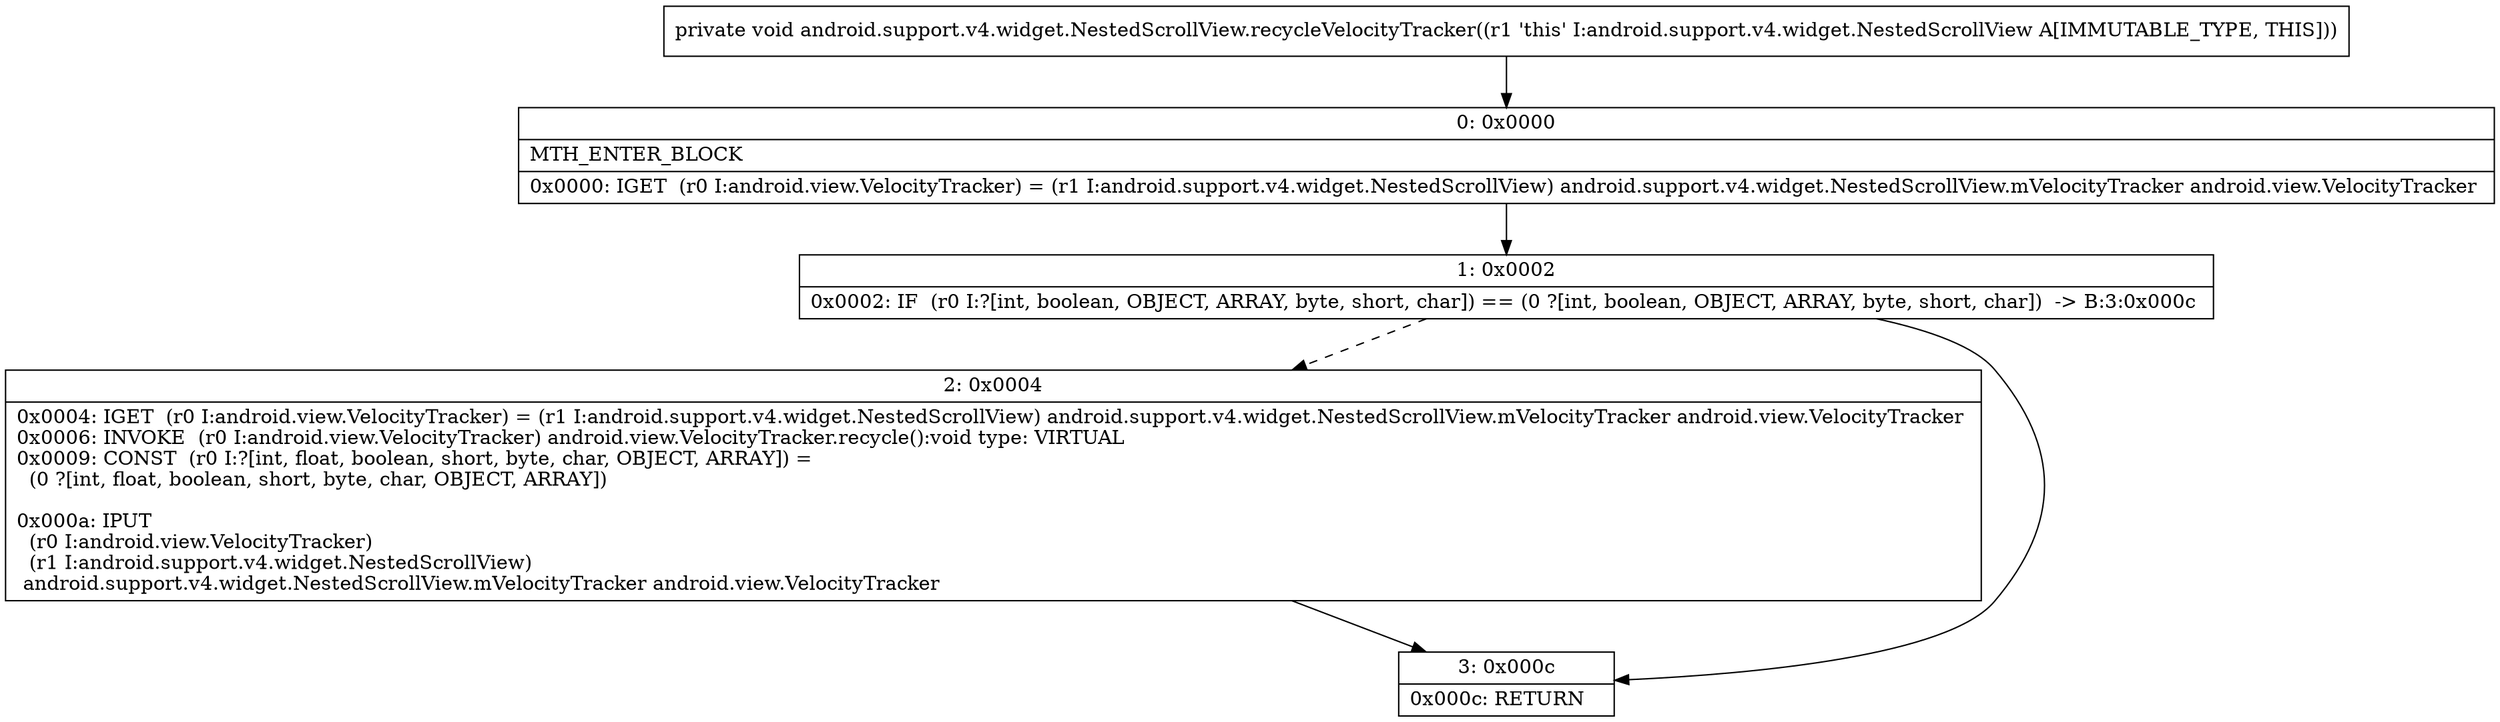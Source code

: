 digraph "CFG forandroid.support.v4.widget.NestedScrollView.recycleVelocityTracker()V" {
Node_0 [shape=record,label="{0\:\ 0x0000|MTH_ENTER_BLOCK\l|0x0000: IGET  (r0 I:android.view.VelocityTracker) = (r1 I:android.support.v4.widget.NestedScrollView) android.support.v4.widget.NestedScrollView.mVelocityTracker android.view.VelocityTracker \l}"];
Node_1 [shape=record,label="{1\:\ 0x0002|0x0002: IF  (r0 I:?[int, boolean, OBJECT, ARRAY, byte, short, char]) == (0 ?[int, boolean, OBJECT, ARRAY, byte, short, char])  \-\> B:3:0x000c \l}"];
Node_2 [shape=record,label="{2\:\ 0x0004|0x0004: IGET  (r0 I:android.view.VelocityTracker) = (r1 I:android.support.v4.widget.NestedScrollView) android.support.v4.widget.NestedScrollView.mVelocityTracker android.view.VelocityTracker \l0x0006: INVOKE  (r0 I:android.view.VelocityTracker) android.view.VelocityTracker.recycle():void type: VIRTUAL \l0x0009: CONST  (r0 I:?[int, float, boolean, short, byte, char, OBJECT, ARRAY]) = \l  (0 ?[int, float, boolean, short, byte, char, OBJECT, ARRAY])\l \l0x000a: IPUT  \l  (r0 I:android.view.VelocityTracker)\l  (r1 I:android.support.v4.widget.NestedScrollView)\l android.support.v4.widget.NestedScrollView.mVelocityTracker android.view.VelocityTracker \l}"];
Node_3 [shape=record,label="{3\:\ 0x000c|0x000c: RETURN   \l}"];
MethodNode[shape=record,label="{private void android.support.v4.widget.NestedScrollView.recycleVelocityTracker((r1 'this' I:android.support.v4.widget.NestedScrollView A[IMMUTABLE_TYPE, THIS])) }"];
MethodNode -> Node_0;
Node_0 -> Node_1;
Node_1 -> Node_2[style=dashed];
Node_1 -> Node_3;
Node_2 -> Node_3;
}

